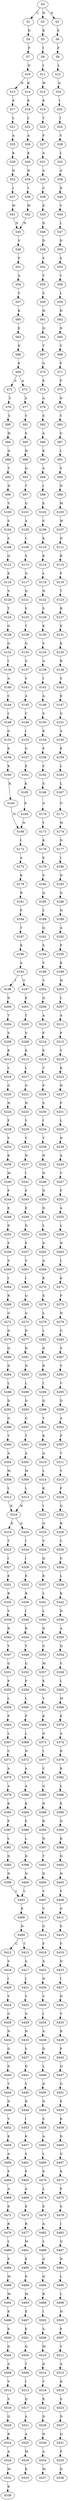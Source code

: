 strict digraph  {
	S0 -> S1 [ label = C ];
	S0 -> S2 [ label = N ];
	S0 -> S3 [ label = K ];
	S1 -> S4 [ label = D ];
	S2 -> S5 [ label = K ];
	S3 -> S6 [ label = E ];
	S4 -> S7 [ label = P ];
	S5 -> S8 [ label = I ];
	S6 -> S9 [ label = F ];
	S7 -> S10 [ label = D ];
	S8 -> S11 [ label = I ];
	S9 -> S12 [ label = L ];
	S10 -> S13 [ label = N ];
	S10 -> S14 [ label = K ];
	S11 -> S15 [ label = W ];
	S12 -> S16 [ label = Q ];
	S13 -> S17 [ label = E ];
	S14 -> S18 [ label = E ];
	S15 -> S19 [ label = K ];
	S16 -> S20 [ label = I ];
	S17 -> S21 [ label = L ];
	S18 -> S22 [ label = L ];
	S19 -> S23 [ label = T ];
	S20 -> S24 [ label = I ];
	S21 -> S25 [ label = A ];
	S22 -> S26 [ label = A ];
	S23 -> S27 [ label = F ];
	S24 -> S28 [ label = V ];
	S25 -> S29 [ label = K ];
	S26 -> S30 [ label = K ];
	S27 -> S31 [ label = A ];
	S28 -> S32 [ label = L ];
	S29 -> S33 [ label = N ];
	S30 -> S34 [ label = N ];
	S31 -> S35 [ label = A ];
	S32 -> S36 [ label = A ];
	S33 -> S37 [ label = I ];
	S34 -> S38 [ label = I ];
	S35 -> S39 [ label = C ];
	S36 -> S40 [ label = D ];
	S37 -> S41 [ label = W ];
	S38 -> S42 [ label = W ];
	S39 -> S43 [ label = E ];
	S40 -> S44 [ label = V ];
	S41 -> S45 [ label = N ];
	S42 -> S45 [ label = N ];
	S43 -> S46 [ label = D ];
	S44 -> S47 [ label = L ];
	S45 -> S48 [ label = V ];
	S46 -> S49 [ label = D ];
	S47 -> S50 [ label = D ];
	S48 -> S51 [ label = F ];
	S49 -> S52 [ label = S ];
	S50 -> S53 [ label = S ];
	S51 -> S54 [ label = A ];
	S52 -> S55 [ label = Y ];
	S53 -> S56 [ label = Y ];
	S54 -> S57 [ label = Y ];
	S55 -> S58 [ label = S ];
	S56 -> S59 [ label = L ];
	S57 -> S60 [ label = K ];
	S58 -> S61 [ label = H ];
	S59 -> S62 [ label = H ];
	S60 -> S63 [ label = E ];
	S61 -> S64 [ label = Q ];
	S62 -> S65 [ label = N ];
	S63 -> S66 [ label = E ];
	S64 -> S67 [ label = T ];
	S65 -> S68 [ label = V ];
	S66 -> S69 [ label = E ];
	S67 -> S70 [ label = G ];
	S68 -> S71 [ label = F ];
	S69 -> S72 [ label = S ];
	S69 -> S73 [ label = A ];
	S70 -> S74 [ label = E ];
	S71 -> S75 [ label = P ];
	S72 -> S76 [ label = Y ];
	S73 -> S77 [ label = S ];
	S74 -> S78 [ label = A ];
	S75 -> S79 [ label = N ];
	S76 -> S80 [ label = S ];
	S77 -> S81 [ label = Y ];
	S78 -> S82 [ label = S ];
	S79 -> S83 [ label = V ];
	S80 -> S84 [ label = H ];
	S81 -> S85 [ label = S ];
	S82 -> S86 [ label = A ];
	S83 -> S87 [ label = G ];
	S84 -> S88 [ label = Q ];
	S85 -> S89 [ label = H ];
	S86 -> S90 [ label = K ];
	S87 -> S91 [ label = L ];
	S88 -> S92 [ label = T ];
	S89 -> S93 [ label = Q ];
	S90 -> S94 [ label = S ];
	S91 -> S95 [ label = S ];
	S92 -> S96 [ label = D ];
	S93 -> S97 [ label = T ];
	S94 -> S98 [ label = I ];
	S95 -> S99 [ label = N ];
	S96 -> S100 [ label = V ];
	S97 -> S101 [ label = G ];
	S98 -> S102 [ label = E ];
	S99 -> S103 [ label = M ];
	S100 -> S104 [ label = S ];
	S101 -> S105 [ label = A ];
	S102 -> S106 [ label = S ];
	S103 -> S107 [ label = W ];
	S104 -> S108 [ label = S ];
	S105 -> S109 [ label = C ];
	S106 -> S110 [ label = K ];
	S107 -> S111 [ label = N ];
	S108 -> S112 [ label = Q ];
	S109 -> S113 [ label = S ];
	S110 -> S114 [ label = K ];
	S111 -> S115 [ label = R ];
	S112 -> S116 [ label = E ];
	S113 -> S117 [ label = Q ];
	S114 -> S118 [ label = L ];
	S115 -> S119 [ label = F ];
	S116 -> S120 [ label = S ];
	S117 -> S121 [ label = Q ];
	S118 -> S122 [ label = N ];
	S119 -> S123 [ label = T ];
	S120 -> S124 [ label = T ];
	S121 -> S125 [ label = S ];
	S122 -> S126 [ label = S ];
	S123 -> S127 [ label = R ];
	S124 -> S128 [ label = G ];
	S125 -> S129 [ label = T ];
	S126 -> S130 [ label = K ];
	S127 -> S131 [ label = E ];
	S128 -> S132 [ label = G ];
	S129 -> S133 [ label = G ];
	S130 -> S134 [ label = S ];
	S131 -> S135 [ label = E ];
	S132 -> S136 [ label = I ];
	S133 -> S137 [ label = G ];
	S134 -> S138 [ label = A ];
	S135 -> S139 [ label = R ];
	S136 -> S140 [ label = A ];
	S137 -> S141 [ label = V ];
	S138 -> S142 [ label = I ];
	S139 -> S143 [ label = S ];
	S140 -> S144 [ label = C ];
	S141 -> S145 [ label = A ];
	S142 -> S146 [ label = A ];
	S143 -> S147 [ label = E ];
	S144 -> S148 [ label = I ];
	S145 -> S149 [ label = C ];
	S146 -> S150 [ label = S ];
	S147 -> S151 [ label = G ];
	S148 -> S152 [ label = G ];
	S149 -> S153 [ label = I ];
	S150 -> S154 [ label = K ];
	S151 -> S155 [ label = A ];
	S152 -> S156 [ label = E ];
	S153 -> S157 [ label = G ];
	S154 -> S158 [ label = F ];
	S155 -> S159 [ label = E ];
	S156 -> S160 [ label = K ];
	S157 -> S161 [ label = E ];
	S158 -> S162 [ label = S ];
	S159 -> S163 [ label = L ];
	S160 -> S164 [ label = K ];
	S161 -> S165 [ label = K ];
	S162 -> S166 [ label = S ];
	S163 -> S167 [ label = L ];
	S164 -> S168 [ label = N ];
	S165 -> S169 [ label = K ];
	S166 -> S170 [ label = A ];
	S167 -> S171 [ label = G ];
	S168 -> S172 [ label = I ];
	S169 -> S168 [ label = N ];
	S170 -> S173 [ label = Y ];
	S171 -> S174 [ label = W ];
	S172 -> S175 [ label = A ];
	S173 -> S176 [ label = K ];
	S174 -> S177 [ label = D ];
	S175 -> S178 [ label = K ];
	S176 -> S179 [ label = E ];
	S177 -> S180 [ label = I ];
	S178 -> S181 [ label = R ];
	S179 -> S182 [ label = S ];
	S180 -> S183 [ label = D ];
	S181 -> S184 [ label = F ];
	S182 -> S185 [ label = Q ];
	S183 -> S186 [ label = Q ];
	S184 -> S187 [ label = T ];
	S185 -> S188 [ label = L ];
	S186 -> S189 [ label = N ];
	S187 -> S190 [ label = K ];
	S188 -> S191 [ label = Q ];
	S189 -> S192 [ label = A ];
	S190 -> S193 [ label = A ];
	S191 -> S194 [ label = S ];
	S192 -> S195 [ label = P ];
	S193 -> S196 [ label = I ];
	S193 -> S197 [ label = V ];
	S194 -> S198 [ label = Y ];
	S195 -> S199 [ label = K ];
	S196 -> S200 [ label = D ];
	S197 -> S201 [ label = E ];
	S198 -> S202 [ label = V ];
	S199 -> S203 [ label = H ];
	S200 -> S204 [ label = T ];
	S201 -> S205 [ label = T ];
	S202 -> S206 [ label = Q ];
	S203 -> S207 [ label = L ];
	S204 -> S208 [ label = S ];
	S205 -> S209 [ label = S ];
	S206 -> S210 [ label = A ];
	S207 -> S211 [ label = A ];
	S208 -> S212 [ label = K ];
	S209 -> S213 [ label = K ];
	S210 -> S214 [ label = F ];
	S211 -> S215 [ label = P ];
	S212 -> S216 [ label = L ];
	S213 -> S217 [ label = L ];
	S214 -> S218 [ label = E ];
	S215 -> S219 [ label = Y ];
	S216 -> S220 [ label = G ];
	S217 -> S221 [ label = G ];
	S218 -> S222 [ label = T ];
	S219 -> S223 [ label = K ];
	S220 -> S224 [ label = H ];
	S221 -> S225 [ label = H ];
	S222 -> S226 [ label = P ];
	S223 -> S227 [ label = N ];
	S224 -> S228 [ label = F ];
	S225 -> S229 [ label = V ];
	S226 -> S230 [ label = S ];
	S227 -> S231 [ label = F ];
	S228 -> S232 [ label = V ];
	S229 -> S233 [ label = V ];
	S230 -> S234 [ label = I ];
	S231 -> S235 [ label = L ];
	S232 -> S236 [ label = K ];
	S233 -> S237 [ label = N ];
	S234 -> S238 [ label = T ];
	S235 -> S239 [ label = N ];
	S236 -> S240 [ label = M ];
	S237 -> S241 [ label = I ];
	S238 -> S242 [ label = N ];
	S239 -> S243 [ label = A ];
	S240 -> S244 [ label = F ];
	S241 -> S245 [ label = F ];
	S242 -> S246 [ label = N ];
	S243 -> S247 [ label = V ];
	S244 -> S248 [ label = E ];
	S245 -> S249 [ label = E ];
	S246 -> S250 [ label = N ];
	S247 -> S251 [ label = F ];
	S248 -> S252 [ label = D ];
	S249 -> S253 [ label = D ];
	S250 -> S254 [ label = D ];
	S251 -> S255 [ label = A ];
	S252 -> S256 [ label = F ];
	S253 -> S257 [ label = F ];
	S254 -> S258 [ label = L ];
	S255 -> S259 [ label = L ];
	S256 -> S260 [ label = S ];
	S257 -> S261 [ label = S ];
	S258 -> S262 [ label = D ];
	S259 -> S263 [ label = N ];
	S260 -> S264 [ label = I ];
	S261 -> S265 [ label = I ];
	S262 -> S266 [ label = A ];
	S263 -> S267 [ label = L ];
	S264 -> S268 [ label = R ];
	S265 -> S269 [ label = Q ];
	S266 -> S270 [ label = K ];
	S267 -> S271 [ label = K ];
	S268 -> S272 [ label = G ];
	S269 -> S273 [ label = G ];
	S270 -> S274 [ label = E ];
	S271 -> S275 [ label = P ];
	S272 -> S276 [ label = D ];
	S273 -> S277 [ label = D ];
	S274 -> S278 [ label = L ];
	S275 -> S279 [ label = N ];
	S276 -> S280 [ label = Q ];
	S277 -> S281 [ label = N ];
	S278 -> S282 [ label = L ];
	S279 -> S283 [ label = G ];
	S280 -> S284 [ label = D ];
	S281 -> S285 [ label = N ];
	S282 -> S286 [ label = D ];
	S283 -> S287 [ label = S ];
	S284 -> S288 [ label = L ];
	S285 -> S289 [ label = L ];
	S286 -> S290 [ label = R ];
	S287 -> S291 [ label = V ];
	S288 -> S292 [ label = D ];
	S289 -> S293 [ label = D ];
	S290 -> S294 [ label = I ];
	S291 -> S295 [ label = V ];
	S292 -> S296 [ label = G ];
	S293 -> S297 [ label = G ];
	S294 -> S298 [ label = Q ];
	S295 -> S299 [ label = D ];
	S296 -> S300 [ label = T ];
	S297 -> S301 [ label = T ];
	S298 -> S302 [ label = Y ];
	S299 -> S303 [ label = A ];
	S300 -> S304 [ label = A ];
	S301 -> S305 [ label = A ];
	S302 -> S306 [ label = K ];
	S303 -> S307 [ label = P ];
	S304 -> S308 [ label = M ];
	S305 -> S309 [ label = M ];
	S306 -> S310 [ label = A ];
	S307 -> S311 [ label = T ];
	S308 -> S312 [ label = L ];
	S309 -> S313 [ label = L ];
	S310 -> S314 [ label = L ];
	S311 -> S315 [ label = V ];
	S312 -> S316 [ label = N ];
	S313 -> S316 [ label = N ];
	S314 -> S317 [ label = K ];
	S315 -> S318 [ label = F ];
	S316 -> S319 [ label = E ];
	S316 -> S320 [ label = Q ];
	S317 -> S321 [ label = I ];
	S318 -> S322 [ label = Q ];
	S319 -> S323 [ label = T ];
	S320 -> S324 [ label = I ];
	S321 -> S325 [ label = Q ];
	S322 -> S326 [ label = R ];
	S323 -> S327 [ label = I ];
	S324 -> S328 [ label = I ];
	S325 -> S329 [ label = V ];
	S326 -> S330 [ label = C ];
	S327 -> S331 [ label = E ];
	S328 -> S332 [ label = E ];
	S329 -> S333 [ label = Q ];
	S330 -> S334 [ label = G ];
	S331 -> S335 [ label = R ];
	S332 -> S336 [ label = R ];
	S333 -> S337 [ label = E ];
	S334 -> S338 [ label = L ];
	S335 -> S339 [ label = V ];
	S336 -> S340 [ label = I ];
	S337 -> S341 [ label = L ];
	S338 -> S342 [ label = K ];
	S339 -> S343 [ label = R ];
	S340 -> S344 [ label = R ];
	S341 -> S345 [ label = L ];
	S342 -> S346 [ label = D ];
	S343 -> S347 [ label = Y ];
	S344 -> S348 [ label = Y ];
	S345 -> S349 [ label = D ];
	S346 -> S350 [ label = A ];
	S347 -> S351 [ label = G ];
	S348 -> S352 [ label = G ];
	S349 -> S353 [ label = G ];
	S350 -> S354 [ label = Q ];
	S351 -> S355 [ label = P ];
	S352 -> S356 [ label = P ];
	S353 -> S357 [ label = M ];
	S354 -> S358 [ label = V ];
	S355 -> S359 [ label = L ];
	S356 -> S360 [ label = L ];
	S357 -> S361 [ label = E ];
	S358 -> S362 [ label = L ];
	S359 -> S363 [ label = P ];
	S360 -> S364 [ label = P ];
	S361 -> S365 [ label = T ];
	S362 -> S366 [ label = M ];
	S363 -> S367 [ label = L ];
	S364 -> S368 [ label = L ];
	S365 -> S369 [ label = K ];
	S366 -> S370 [ label = E ];
	S367 -> S371 [ label = C ];
	S368 -> S372 [ label = N ];
	S369 -> S373 [ label = D ];
	S370 -> S374 [ label = A ];
	S371 -> S375 [ label = A ];
	S372 -> S376 [ label = A ];
	S373 -> S377 [ label = I ];
	S374 -> S378 [ label = R ];
	S375 -> S379 [ label = A ];
	S376 -> S380 [ label = A ];
	S377 -> S381 [ label = C ];
	S378 -> S382 [ label = R ];
	S379 -> S383 [ label = K ];
	S380 -> S384 [ label = K ];
	S381 -> S385 [ label = G ];
	S382 -> S386 [ label = L ];
	S383 -> S387 [ label = F ];
	S384 -> S388 [ label = F ];
	S385 -> S389 [ label = N ];
	S386 -> S390 [ label = E ];
	S387 -> S391 [ label = L ];
	S388 -> S392 [ label = L ];
	S389 -> S393 [ label = R ];
	S390 -> S394 [ label = D ];
	S391 -> S395 [ label = D ];
	S392 -> S396 [ label = D ];
	S393 -> S397 [ label = N ];
	S394 -> S398 [ label = K ];
	S395 -> S399 [ label = N ];
	S396 -> S400 [ label = N ];
	S397 -> S401 [ label = T ];
	S398 -> S402 [ label = D ];
	S399 -> S403 [ label = L ];
	S400 -> S403 [ label = L ];
	S401 -> S404 [ label = D ];
	S402 -> S405 [ label = N ];
	S403 -> S406 [ label = E ];
	S404 -> S407 [ label = V ];
	S405 -> S408 [ label = F ];
	S406 -> S409 [ label = N ];
	S407 -> S410 [ label = V ];
	S408 -> S411 [ label = G ];
	S409 -> S412 [ label = C ];
	S409 -> S413 [ label = T ];
	S410 -> S414 [ label = G ];
	S411 -> S415 [ label = S ];
	S412 -> S416 [ label = S ];
	S413 -> S417 [ label = S ];
	S414 -> S418 [ label = F ];
	S415 -> S419 [ label = F ];
	S416 -> S420 [ label = I ];
	S417 -> S421 [ label = I ];
	S418 -> S422 [ label = A ];
	S419 -> S423 [ label = D ];
	S420 -> S424 [ label = Y ];
	S421 -> S425 [ label = Y ];
	S422 -> S426 [ label = N ];
	S423 -> S427 [ label = I ];
	S424 -> S428 [ label = G ];
	S425 -> S429 [ label = G ];
	S426 -> S430 [ label = V ];
	S427 -> S431 [ label = D ];
	S428 -> S432 [ label = N ];
	S429 -> S433 [ label = N ];
	S430 -> S434 [ label = I ];
	S431 -> S435 [ label = V ];
	S432 -> S436 [ label = G ];
	S433 -> S437 [ label = S ];
	S434 -> S438 [ label = A ];
	S435 -> S439 [ label = R ];
	S436 -> S440 [ label = D ];
	S437 -> S441 [ label = D ];
	S438 -> S442 [ label = D ];
	S439 -> S443 [ label = P ];
	S440 -> S444 [ label = T ];
	S441 -> S445 [ label = V ];
	S442 -> S446 [ label = L ];
	S443 -> S447 [ label = Q ];
	S444 -> S448 [ label = D ];
	S445 -> S449 [ label = D ];
	S446 -> S450 [ label = D ];
	S447 -> S451 [ label = G ];
	S448 -> S452 [ label = V ];
	S449 -> S453 [ label = I ];
	S450 -> S454 [ label = D ];
	S451 -> S455 [ label = E ];
	S452 -> S456 [ label = K ];
	S453 -> S457 [ label = K ];
	S454 -> S458 [ label = S ];
	S455 -> S459 [ label = K ];
	S456 -> S460 [ label = A ];
	S457 -> S461 [ label = S ];
	S458 -> S462 [ label = A ];
	S459 -> S463 [ label = D ];
	S460 -> S464 [ label = F ];
	S461 -> S465 [ label = F ];
	S462 -> S466 [ label = L ];
	S463 -> S467 [ label = G ];
	S464 -> S468 [ label = A ];
	S465 -> S469 [ label = A ];
	S466 -> S470 [ label = K ];
	S467 -> S471 [ label = K ];
	S468 -> S472 [ label = E ];
	S469 -> S473 [ label = E ];
	S470 -> S474 [ label = L ];
	S471 -> S475 [ label = P ];
	S472 -> S476 [ label = R ];
	S473 -> S477 [ label = R ];
	S474 -> S478 [ label = E ];
	S475 -> S479 [ label = A ];
	S476 -> S480 [ label = L ];
	S477 -> S481 [ label = M ];
	S478 -> S482 [ label = A ];
	S479 -> S483 [ label = I ];
	S480 -> S484 [ label = E ];
	S481 -> S485 [ label = E ];
	S482 -> S486 [ label = L ];
	S483 -> S487 [ label = Q ];
	S484 -> S488 [ label = M ];
	S485 -> S489 [ label = E ];
	S486 -> S490 [ label = Q ];
	S487 -> S491 [ label = N ];
	S488 -> S492 [ label = M ];
	S489 -> S493 [ label = M ];
	S490 -> S494 [ label = Q ];
	S491 -> S495 [ label = L ];
	S492 -> S496 [ label = E ];
	S493 -> S497 [ label = E ];
	S494 -> S498 [ label = R ];
	S495 -> S499 [ label = L ];
	S496 -> S500 [ label = E ];
	S497 -> S501 [ label = E ];
	S498 -> S502 [ label = I ];
	S499 -> S503 [ label = H ];
	S500 -> S504 [ label = D ];
	S501 -> S505 [ label = Q ];
	S502 -> S506 [ label = S ];
	S503 -> S507 [ label = F ];
	S504 -> S508 [ label = S ];
	S505 -> S509 [ label = T ];
	S506 -> S510 [ label = M ];
	S507 -> S511 [ label = Y ];
	S508 -> S512 [ label = V ];
	S509 -> S513 [ label = I ];
	S510 -> S514 [ label = D ];
	S511 -> S515 [ label = A ];
	S512 -> S516 [ label = S ];
	S513 -> S517 [ label = Q ];
	S514 -> S518 [ label = Y ];
	S515 -> S519 [ label = R ];
	S516 -> S520 [ label = G ];
	S517 -> S521 [ label = A ];
	S518 -> S522 [ label = E ];
	S519 -> S523 [ label = S ];
	S520 -> S524 [ label = R ];
	S521 -> S525 [ label = A ];
	S522 -> S526 [ label = D ];
	S523 -> S527 [ label = D ];
	S524 -> S528 [ label = A ];
	S525 -> S529 [ label = M ];
	S526 -> S530 [ label = N ];
	S527 -> S531 [ label = Q ];
	S528 -> S532 [ label = M ];
	S529 -> S533 [ label = K ];
	S530 -> S534 [ label = A ];
	S531 -> S535 [ label = P ];
	S532 -> S536 [ label = K ];
	S534 -> S537 [ label = M ];
	S535 -> S538 [ label = D ];
}
